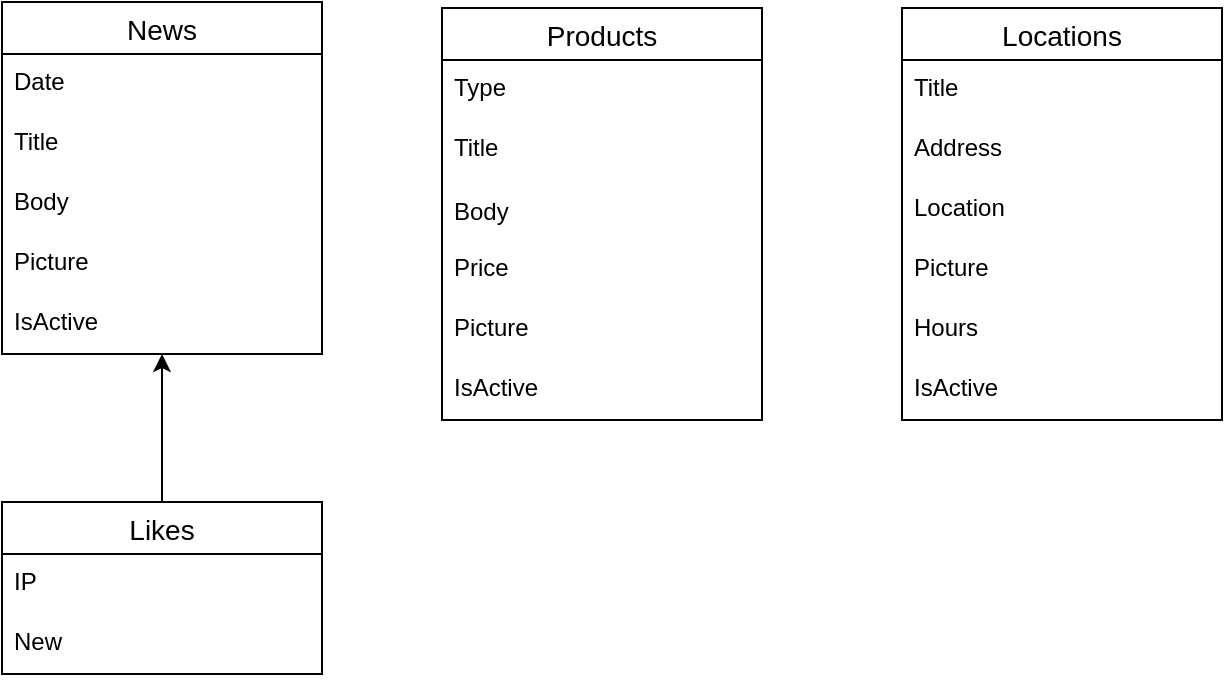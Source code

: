 <mxfile version="14.6.6" type="github">
  <diagram id="7euXZlCgdUJuU4vuxiuQ" name="DB">
    <mxGraphModel dx="782" dy="434" grid="1" gridSize="10" guides="1" tooltips="1" connect="1" arrows="1" fold="1" page="1" pageScale="1" pageWidth="850" pageHeight="1100" math="0" shadow="0">
      <root>
        <mxCell id="0" />
        <mxCell id="1" parent="0" />
        <mxCell id="Hf2BmuA1_-KPCUQJIY-C-14" value="News" style="swimlane;fontStyle=0;childLayout=stackLayout;horizontal=1;startSize=26;horizontalStack=0;resizeParent=1;resizeParentMax=0;resizeLast=0;collapsible=1;marginBottom=0;align=center;fontSize=14;" vertex="1" parent="1">
          <mxGeometry x="80" y="180" width="160" height="176" as="geometry" />
        </mxCell>
        <mxCell id="Hf2BmuA1_-KPCUQJIY-C-15" value="Date" style="text;strokeColor=none;fillColor=none;spacingLeft=4;spacingRight=4;overflow=hidden;rotatable=0;points=[[0,0.5],[1,0.5]];portConstraint=eastwest;fontSize=12;" vertex="1" parent="Hf2BmuA1_-KPCUQJIY-C-14">
          <mxGeometry y="26" width="160" height="30" as="geometry" />
        </mxCell>
        <mxCell id="Hf2BmuA1_-KPCUQJIY-C-16" value="Title" style="text;strokeColor=none;fillColor=none;spacingLeft=4;spacingRight=4;overflow=hidden;rotatable=0;points=[[0,0.5],[1,0.5]];portConstraint=eastwest;fontSize=12;" vertex="1" parent="Hf2BmuA1_-KPCUQJIY-C-14">
          <mxGeometry y="56" width="160" height="30" as="geometry" />
        </mxCell>
        <mxCell id="Hf2BmuA1_-KPCUQJIY-C-17" value="Body" style="text;strokeColor=none;fillColor=none;spacingLeft=4;spacingRight=4;overflow=hidden;rotatable=0;points=[[0,0.5],[1,0.5]];portConstraint=eastwest;fontSize=12;" vertex="1" parent="Hf2BmuA1_-KPCUQJIY-C-14">
          <mxGeometry y="86" width="160" height="30" as="geometry" />
        </mxCell>
        <mxCell id="Hf2BmuA1_-KPCUQJIY-C-38" value="Picture" style="text;strokeColor=none;fillColor=none;spacingLeft=4;spacingRight=4;overflow=hidden;rotatable=0;points=[[0,0.5],[1,0.5]];portConstraint=eastwest;fontSize=12;glass=0;" vertex="1" parent="Hf2BmuA1_-KPCUQJIY-C-14">
          <mxGeometry y="116" width="160" height="30" as="geometry" />
        </mxCell>
        <mxCell id="Hf2BmuA1_-KPCUQJIY-C-30" value="IsActive" style="text;strokeColor=none;fillColor=none;spacingLeft=4;spacingRight=4;overflow=hidden;rotatable=0;points=[[0,0.5],[1,0.5]];portConstraint=eastwest;fontSize=12;glass=0;" vertex="1" parent="Hf2BmuA1_-KPCUQJIY-C-14">
          <mxGeometry y="146" width="160" height="30" as="geometry" />
        </mxCell>
        <mxCell id="Hf2BmuA1_-KPCUQJIY-C-18" value="Products" style="swimlane;fontStyle=0;childLayout=stackLayout;horizontal=1;startSize=26;horizontalStack=0;resizeParent=1;resizeParentMax=0;resizeLast=0;collapsible=1;marginBottom=0;align=center;fontSize=14;glass=0;" vertex="1" parent="1">
          <mxGeometry x="300" y="183" width="160" height="206" as="geometry" />
        </mxCell>
        <mxCell id="Hf2BmuA1_-KPCUQJIY-C-19" value="Type" style="text;strokeColor=none;fillColor=none;spacingLeft=4;spacingRight=4;overflow=hidden;rotatable=0;points=[[0,0.5],[1,0.5]];portConstraint=eastwest;fontSize=12;" vertex="1" parent="Hf2BmuA1_-KPCUQJIY-C-18">
          <mxGeometry y="26" width="160" height="30" as="geometry" />
        </mxCell>
        <mxCell id="Hf2BmuA1_-KPCUQJIY-C-20" value="Title" style="text;strokeColor=none;fillColor=none;spacingLeft=4;spacingRight=4;overflow=hidden;rotatable=0;points=[[0,0.5],[1,0.5]];portConstraint=eastwest;fontSize=12;" vertex="1" parent="Hf2BmuA1_-KPCUQJIY-C-18">
          <mxGeometry y="56" width="160" height="30" as="geometry" />
        </mxCell>
        <mxCell id="Hf2BmuA1_-KPCUQJIY-C-21" value="Body" style="text;spacingLeft=4;spacingRight=4;overflow=hidden;rotatable=0;points=[[0,0.5],[1,0.5]];portConstraint=eastwest;fontSize=12;verticalAlign=middle;" vertex="1" parent="Hf2BmuA1_-KPCUQJIY-C-18">
          <mxGeometry y="86" width="160" height="30" as="geometry" />
        </mxCell>
        <mxCell id="Hf2BmuA1_-KPCUQJIY-C-31" value="Price" style="text;strokeColor=none;fillColor=none;spacingLeft=4;spacingRight=4;overflow=hidden;rotatable=0;points=[[0,0.5],[1,0.5]];portConstraint=eastwest;fontSize=12;glass=0;" vertex="1" parent="Hf2BmuA1_-KPCUQJIY-C-18">
          <mxGeometry y="116" width="160" height="30" as="geometry" />
        </mxCell>
        <mxCell id="Hf2BmuA1_-KPCUQJIY-C-40" value="Picture" style="text;strokeColor=none;fillColor=none;spacingLeft=4;spacingRight=4;overflow=hidden;rotatable=0;points=[[0,0.5],[1,0.5]];portConstraint=eastwest;fontSize=12;glass=0;" vertex="1" parent="Hf2BmuA1_-KPCUQJIY-C-18">
          <mxGeometry y="146" width="160" height="30" as="geometry" />
        </mxCell>
        <mxCell id="Hf2BmuA1_-KPCUQJIY-C-29" value="IsActive" style="text;strokeColor=none;fillColor=none;spacingLeft=4;spacingRight=4;overflow=hidden;rotatable=0;points=[[0,0.5],[1,0.5]];portConstraint=eastwest;fontSize=12;glass=0;" vertex="1" parent="Hf2BmuA1_-KPCUQJIY-C-18">
          <mxGeometry y="176" width="160" height="30" as="geometry" />
        </mxCell>
        <mxCell id="Hf2BmuA1_-KPCUQJIY-C-22" value="Locations" style="swimlane;fontStyle=0;childLayout=stackLayout;horizontal=1;startSize=26;horizontalStack=0;resizeParent=1;resizeParentMax=0;resizeLast=0;collapsible=1;marginBottom=0;align=center;fontSize=14;" vertex="1" parent="1">
          <mxGeometry x="530" y="183" width="160" height="206" as="geometry" />
        </mxCell>
        <mxCell id="Hf2BmuA1_-KPCUQJIY-C-23" value="Title" style="text;strokeColor=none;fillColor=none;spacingLeft=4;spacingRight=4;overflow=hidden;rotatable=0;points=[[0,0.5],[1,0.5]];portConstraint=eastwest;fontSize=12;" vertex="1" parent="Hf2BmuA1_-KPCUQJIY-C-22">
          <mxGeometry y="26" width="160" height="30" as="geometry" />
        </mxCell>
        <mxCell id="Hf2BmuA1_-KPCUQJIY-C-24" value="Address" style="text;strokeColor=none;fillColor=none;spacingLeft=4;spacingRight=4;overflow=hidden;rotatable=0;points=[[0,0.5],[1,0.5]];portConstraint=eastwest;fontSize=12;" vertex="1" parent="Hf2BmuA1_-KPCUQJIY-C-22">
          <mxGeometry y="56" width="160" height="30" as="geometry" />
        </mxCell>
        <mxCell id="Hf2BmuA1_-KPCUQJIY-C-25" value="Location" style="text;strokeColor=none;fillColor=none;spacingLeft=4;spacingRight=4;overflow=hidden;rotatable=0;points=[[0,0.5],[1,0.5]];portConstraint=eastwest;fontSize=12;" vertex="1" parent="Hf2BmuA1_-KPCUQJIY-C-22">
          <mxGeometry y="86" width="160" height="30" as="geometry" />
        </mxCell>
        <mxCell id="Hf2BmuA1_-KPCUQJIY-C-41" value="Picture" style="text;strokeColor=none;fillColor=none;spacingLeft=4;spacingRight=4;overflow=hidden;rotatable=0;points=[[0,0.5],[1,0.5]];portConstraint=eastwest;fontSize=12;glass=0;" vertex="1" parent="Hf2BmuA1_-KPCUQJIY-C-22">
          <mxGeometry y="116" width="160" height="30" as="geometry" />
        </mxCell>
        <mxCell id="Hf2BmuA1_-KPCUQJIY-C-32" value="Hours" style="text;strokeColor=none;fillColor=none;spacingLeft=4;spacingRight=4;overflow=hidden;rotatable=0;points=[[0,0.5],[1,0.5]];portConstraint=eastwest;fontSize=12;glass=0;" vertex="1" parent="Hf2BmuA1_-KPCUQJIY-C-22">
          <mxGeometry y="146" width="160" height="30" as="geometry" />
        </mxCell>
        <mxCell id="Hf2BmuA1_-KPCUQJIY-C-33" value="IsActive" style="text;strokeColor=none;fillColor=none;spacingLeft=4;spacingRight=4;overflow=hidden;rotatable=0;points=[[0,0.5],[1,0.5]];portConstraint=eastwest;fontSize=12;glass=0;" vertex="1" parent="Hf2BmuA1_-KPCUQJIY-C-22">
          <mxGeometry y="176" width="160" height="30" as="geometry" />
        </mxCell>
        <mxCell id="Hf2BmuA1_-KPCUQJIY-C-46" style="edgeStyle=orthogonalEdgeStyle;rounded=0;orthogonalLoop=1;jettySize=auto;html=1;entryX=0.5;entryY=1;entryDx=0;entryDy=0;entryPerimeter=0;" edge="1" parent="1" source="Hf2BmuA1_-KPCUQJIY-C-42" target="Hf2BmuA1_-KPCUQJIY-C-30">
          <mxGeometry relative="1" as="geometry" />
        </mxCell>
        <mxCell id="Hf2BmuA1_-KPCUQJIY-C-42" value="Likes" style="swimlane;fontStyle=0;childLayout=stackLayout;horizontal=1;startSize=26;horizontalStack=0;resizeParent=1;resizeParentMax=0;resizeLast=0;collapsible=1;marginBottom=0;align=center;fontSize=14;glass=0;" vertex="1" parent="1">
          <mxGeometry x="80" y="430" width="160" height="86" as="geometry" />
        </mxCell>
        <mxCell id="Hf2BmuA1_-KPCUQJIY-C-43" value="IP" style="text;strokeColor=none;fillColor=none;spacingLeft=4;spacingRight=4;overflow=hidden;rotatable=0;points=[[0,0.5],[1,0.5]];portConstraint=eastwest;fontSize=12;" vertex="1" parent="Hf2BmuA1_-KPCUQJIY-C-42">
          <mxGeometry y="26" width="160" height="30" as="geometry" />
        </mxCell>
        <mxCell id="Hf2BmuA1_-KPCUQJIY-C-44" value="New" style="text;strokeColor=none;fillColor=none;spacingLeft=4;spacingRight=4;overflow=hidden;rotatable=0;points=[[0,0.5],[1,0.5]];portConstraint=eastwest;fontSize=12;" vertex="1" parent="Hf2BmuA1_-KPCUQJIY-C-42">
          <mxGeometry y="56" width="160" height="30" as="geometry" />
        </mxCell>
      </root>
    </mxGraphModel>
  </diagram>
</mxfile>
